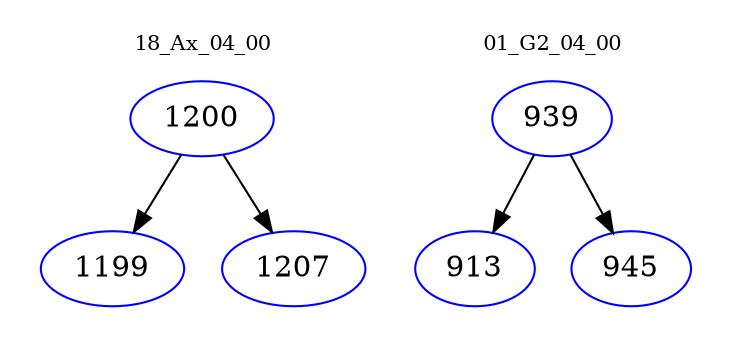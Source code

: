 digraph{
subgraph cluster_0 {
color = white
label = "18_Ax_04_00";
fontsize=10;
T0_1200 [label="1200", color="blue"]
T0_1200 -> T0_1199 [color="black"]
T0_1199 [label="1199", color="blue"]
T0_1200 -> T0_1207 [color="black"]
T0_1207 [label="1207", color="blue"]
}
subgraph cluster_1 {
color = white
label = "01_G2_04_00";
fontsize=10;
T1_939 [label="939", color="blue"]
T1_939 -> T1_913 [color="black"]
T1_913 [label="913", color="blue"]
T1_939 -> T1_945 [color="black"]
T1_945 [label="945", color="blue"]
}
}
